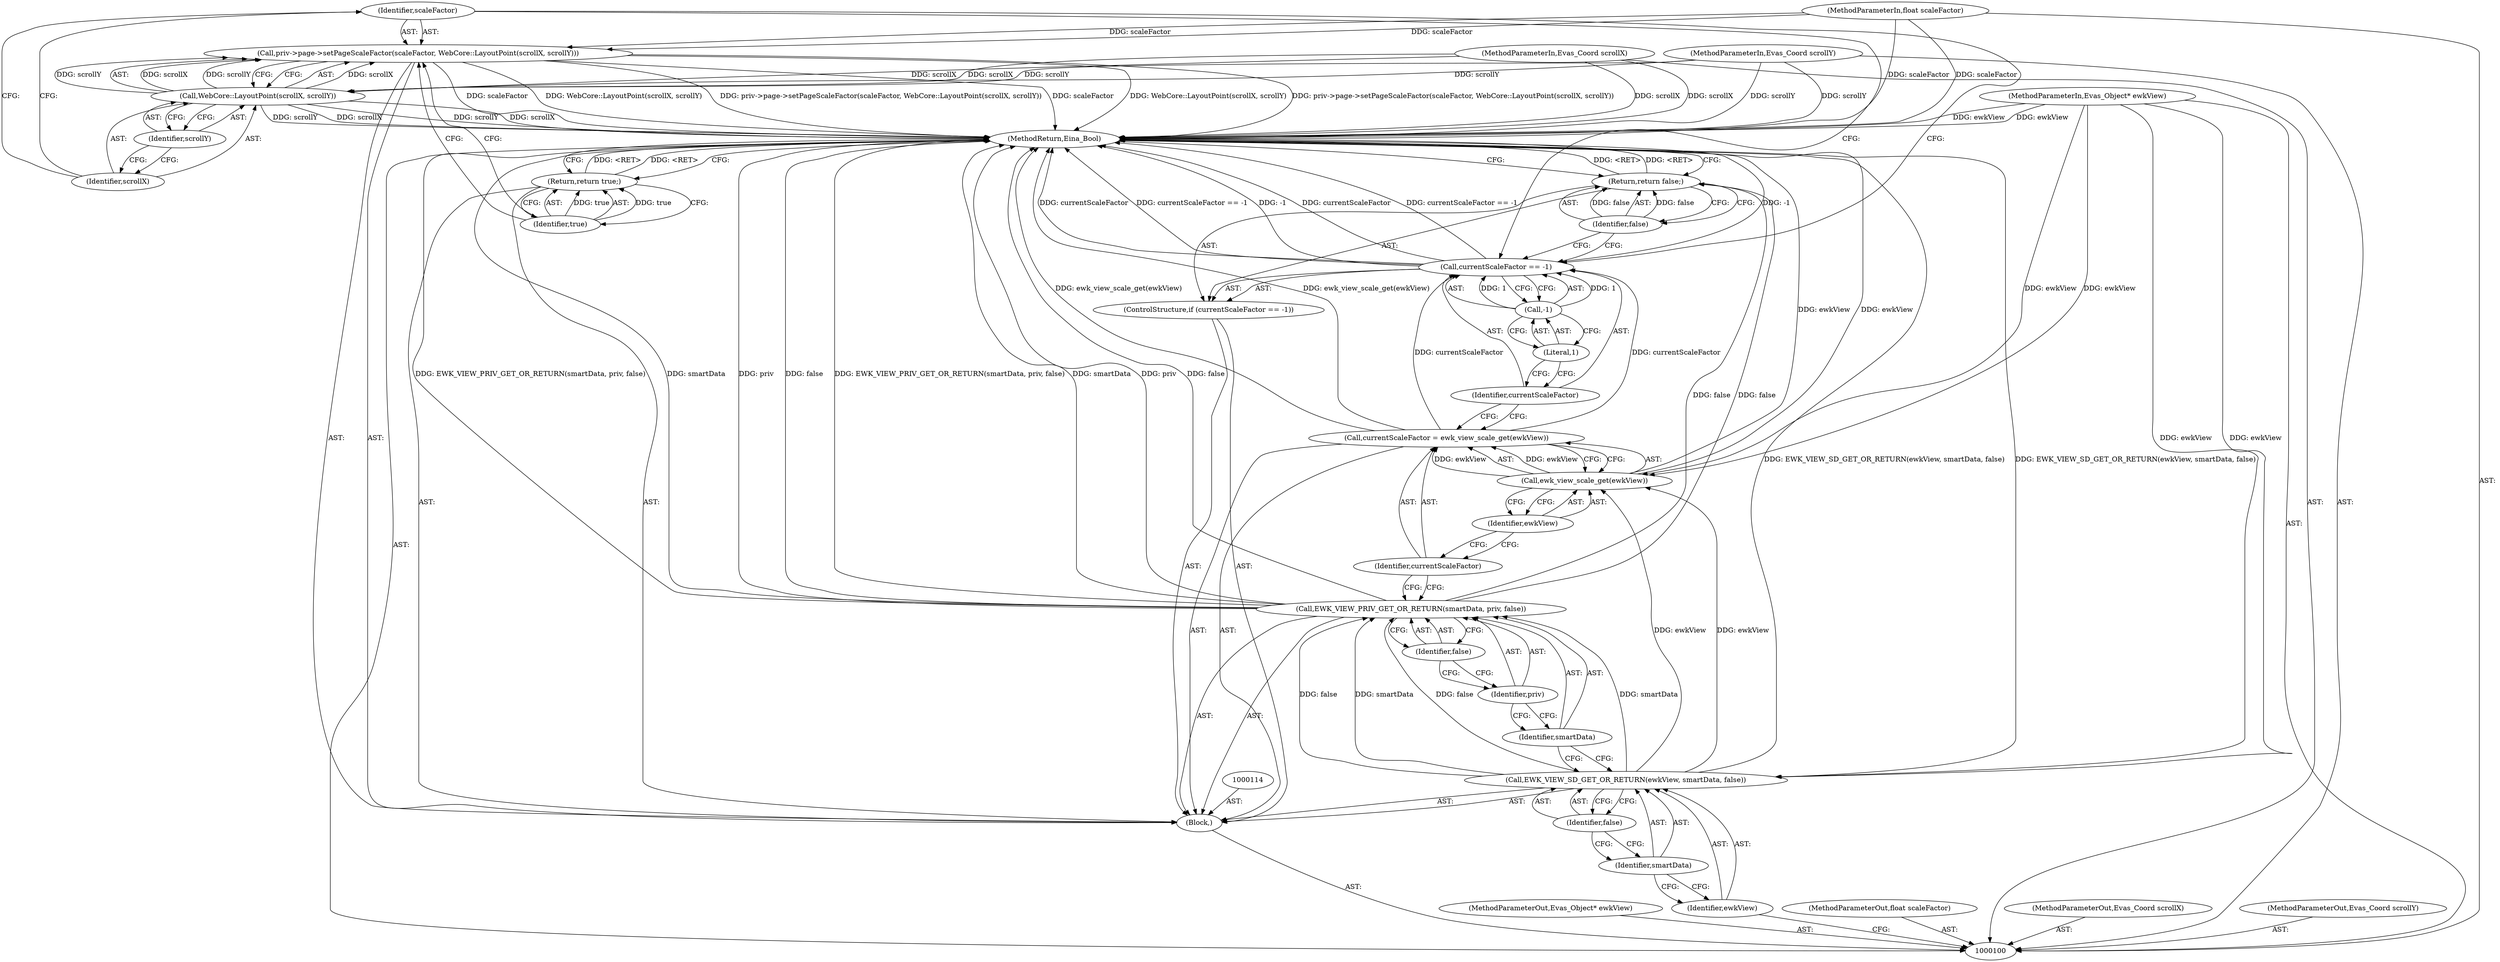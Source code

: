 digraph "0_Chrome_ec14f31eca3a51f665432973552ee575635132b3" {
"1000127" [label="(Identifier,scaleFactor)"];
"1000126" [label="(Call,priv->page->setPageScaleFactor(scaleFactor, WebCore::LayoutPoint(scrollX, scrollY)))"];
"1000128" [label="(Call,WebCore::LayoutPoint(scrollX, scrollY))"];
"1000129" [label="(Identifier,scrollX)"];
"1000130" [label="(Identifier,scrollY)"];
"1000132" [label="(Identifier,true)"];
"1000131" [label="(Return,return true;)"];
"1000133" [label="(MethodReturn,Eina_Bool)"];
"1000101" [label="(MethodParameterIn,Evas_Object* ewkView)"];
"1000182" [label="(MethodParameterOut,Evas_Object* ewkView)"];
"1000102" [label="(MethodParameterIn,float scaleFactor)"];
"1000183" [label="(MethodParameterOut,float scaleFactor)"];
"1000103" [label="(MethodParameterIn,Evas_Coord scrollX)"];
"1000184" [label="(MethodParameterOut,Evas_Coord scrollX)"];
"1000104" [label="(MethodParameterIn,Evas_Coord scrollY)"];
"1000185" [label="(MethodParameterOut,Evas_Coord scrollY)"];
"1000105" [label="(Block,)"];
"1000107" [label="(Identifier,ewkView)"];
"1000108" [label="(Identifier,smartData)"];
"1000106" [label="(Call,EWK_VIEW_SD_GET_OR_RETURN(ewkView, smartData, false))"];
"1000109" [label="(Identifier,false)"];
"1000111" [label="(Identifier,smartData)"];
"1000112" [label="(Identifier,priv)"];
"1000110" [label="(Call,EWK_VIEW_PRIV_GET_OR_RETURN(smartData, priv, false))"];
"1000113" [label="(Identifier,false)"];
"1000115" [label="(Call,currentScaleFactor = ewk_view_scale_get(ewkView))"];
"1000116" [label="(Identifier,currentScaleFactor)"];
"1000117" [label="(Call,ewk_view_scale_get(ewkView))"];
"1000118" [label="(Identifier,ewkView)"];
"1000122" [label="(Call,-1)"];
"1000123" [label="(Literal,1)"];
"1000119" [label="(ControlStructure,if (currentScaleFactor == -1))"];
"1000120" [label="(Call,currentScaleFactor == -1)"];
"1000121" [label="(Identifier,currentScaleFactor)"];
"1000125" [label="(Identifier,false)"];
"1000124" [label="(Return,return false;)"];
"1000127" -> "1000126"  [label="AST: "];
"1000127" -> "1000120"  [label="CFG: "];
"1000129" -> "1000127"  [label="CFG: "];
"1000126" -> "1000105"  [label="AST: "];
"1000126" -> "1000128"  [label="CFG: "];
"1000127" -> "1000126"  [label="AST: "];
"1000128" -> "1000126"  [label="AST: "];
"1000132" -> "1000126"  [label="CFG: "];
"1000126" -> "1000133"  [label="DDG: scaleFactor"];
"1000126" -> "1000133"  [label="DDG: WebCore::LayoutPoint(scrollX, scrollY)"];
"1000126" -> "1000133"  [label="DDG: priv->page->setPageScaleFactor(scaleFactor, WebCore::LayoutPoint(scrollX, scrollY))"];
"1000102" -> "1000126"  [label="DDG: scaleFactor"];
"1000128" -> "1000126"  [label="DDG: scrollX"];
"1000128" -> "1000126"  [label="DDG: scrollY"];
"1000128" -> "1000126"  [label="AST: "];
"1000128" -> "1000130"  [label="CFG: "];
"1000129" -> "1000128"  [label="AST: "];
"1000130" -> "1000128"  [label="AST: "];
"1000126" -> "1000128"  [label="CFG: "];
"1000128" -> "1000133"  [label="DDG: scrollY"];
"1000128" -> "1000133"  [label="DDG: scrollX"];
"1000128" -> "1000126"  [label="DDG: scrollX"];
"1000128" -> "1000126"  [label="DDG: scrollY"];
"1000103" -> "1000128"  [label="DDG: scrollX"];
"1000104" -> "1000128"  [label="DDG: scrollY"];
"1000129" -> "1000128"  [label="AST: "];
"1000129" -> "1000127"  [label="CFG: "];
"1000130" -> "1000129"  [label="CFG: "];
"1000130" -> "1000128"  [label="AST: "];
"1000130" -> "1000129"  [label="CFG: "];
"1000128" -> "1000130"  [label="CFG: "];
"1000132" -> "1000131"  [label="AST: "];
"1000132" -> "1000126"  [label="CFG: "];
"1000131" -> "1000132"  [label="CFG: "];
"1000132" -> "1000131"  [label="DDG: true"];
"1000131" -> "1000105"  [label="AST: "];
"1000131" -> "1000132"  [label="CFG: "];
"1000132" -> "1000131"  [label="AST: "];
"1000133" -> "1000131"  [label="CFG: "];
"1000131" -> "1000133"  [label="DDG: <RET>"];
"1000132" -> "1000131"  [label="DDG: true"];
"1000133" -> "1000100"  [label="AST: "];
"1000133" -> "1000124"  [label="CFG: "];
"1000133" -> "1000131"  [label="CFG: "];
"1000124" -> "1000133"  [label="DDG: <RET>"];
"1000115" -> "1000133"  [label="DDG: ewk_view_scale_get(ewkView)"];
"1000104" -> "1000133"  [label="DDG: scrollY"];
"1000126" -> "1000133"  [label="DDG: scaleFactor"];
"1000126" -> "1000133"  [label="DDG: WebCore::LayoutPoint(scrollX, scrollY)"];
"1000126" -> "1000133"  [label="DDG: priv->page->setPageScaleFactor(scaleFactor, WebCore::LayoutPoint(scrollX, scrollY))"];
"1000117" -> "1000133"  [label="DDG: ewkView"];
"1000120" -> "1000133"  [label="DDG: -1"];
"1000120" -> "1000133"  [label="DDG: currentScaleFactor"];
"1000120" -> "1000133"  [label="DDG: currentScaleFactor == -1"];
"1000110" -> "1000133"  [label="DDG: smartData"];
"1000110" -> "1000133"  [label="DDG: priv"];
"1000110" -> "1000133"  [label="DDG: false"];
"1000110" -> "1000133"  [label="DDG: EWK_VIEW_PRIV_GET_OR_RETURN(smartData, priv, false)"];
"1000106" -> "1000133"  [label="DDG: EWK_VIEW_SD_GET_OR_RETURN(ewkView, smartData, false)"];
"1000128" -> "1000133"  [label="DDG: scrollY"];
"1000128" -> "1000133"  [label="DDG: scrollX"];
"1000103" -> "1000133"  [label="DDG: scrollX"];
"1000102" -> "1000133"  [label="DDG: scaleFactor"];
"1000101" -> "1000133"  [label="DDG: ewkView"];
"1000131" -> "1000133"  [label="DDG: <RET>"];
"1000101" -> "1000100"  [label="AST: "];
"1000101" -> "1000133"  [label="DDG: ewkView"];
"1000101" -> "1000106"  [label="DDG: ewkView"];
"1000101" -> "1000117"  [label="DDG: ewkView"];
"1000182" -> "1000100"  [label="AST: "];
"1000102" -> "1000100"  [label="AST: "];
"1000102" -> "1000133"  [label="DDG: scaleFactor"];
"1000102" -> "1000126"  [label="DDG: scaleFactor"];
"1000183" -> "1000100"  [label="AST: "];
"1000103" -> "1000100"  [label="AST: "];
"1000103" -> "1000133"  [label="DDG: scrollX"];
"1000103" -> "1000128"  [label="DDG: scrollX"];
"1000184" -> "1000100"  [label="AST: "];
"1000104" -> "1000100"  [label="AST: "];
"1000104" -> "1000133"  [label="DDG: scrollY"];
"1000104" -> "1000128"  [label="DDG: scrollY"];
"1000185" -> "1000100"  [label="AST: "];
"1000105" -> "1000100"  [label="AST: "];
"1000106" -> "1000105"  [label="AST: "];
"1000110" -> "1000105"  [label="AST: "];
"1000114" -> "1000105"  [label="AST: "];
"1000115" -> "1000105"  [label="AST: "];
"1000119" -> "1000105"  [label="AST: "];
"1000126" -> "1000105"  [label="AST: "];
"1000131" -> "1000105"  [label="AST: "];
"1000107" -> "1000106"  [label="AST: "];
"1000107" -> "1000100"  [label="CFG: "];
"1000108" -> "1000107"  [label="CFG: "];
"1000108" -> "1000106"  [label="AST: "];
"1000108" -> "1000107"  [label="CFG: "];
"1000109" -> "1000108"  [label="CFG: "];
"1000106" -> "1000105"  [label="AST: "];
"1000106" -> "1000109"  [label="CFG: "];
"1000107" -> "1000106"  [label="AST: "];
"1000108" -> "1000106"  [label="AST: "];
"1000109" -> "1000106"  [label="AST: "];
"1000111" -> "1000106"  [label="CFG: "];
"1000106" -> "1000133"  [label="DDG: EWK_VIEW_SD_GET_OR_RETURN(ewkView, smartData, false)"];
"1000101" -> "1000106"  [label="DDG: ewkView"];
"1000106" -> "1000110"  [label="DDG: smartData"];
"1000106" -> "1000110"  [label="DDG: false"];
"1000106" -> "1000117"  [label="DDG: ewkView"];
"1000109" -> "1000106"  [label="AST: "];
"1000109" -> "1000108"  [label="CFG: "];
"1000106" -> "1000109"  [label="CFG: "];
"1000111" -> "1000110"  [label="AST: "];
"1000111" -> "1000106"  [label="CFG: "];
"1000112" -> "1000111"  [label="CFG: "];
"1000112" -> "1000110"  [label="AST: "];
"1000112" -> "1000111"  [label="CFG: "];
"1000113" -> "1000112"  [label="CFG: "];
"1000110" -> "1000105"  [label="AST: "];
"1000110" -> "1000113"  [label="CFG: "];
"1000111" -> "1000110"  [label="AST: "];
"1000112" -> "1000110"  [label="AST: "];
"1000113" -> "1000110"  [label="AST: "];
"1000116" -> "1000110"  [label="CFG: "];
"1000110" -> "1000133"  [label="DDG: smartData"];
"1000110" -> "1000133"  [label="DDG: priv"];
"1000110" -> "1000133"  [label="DDG: false"];
"1000110" -> "1000133"  [label="DDG: EWK_VIEW_PRIV_GET_OR_RETURN(smartData, priv, false)"];
"1000106" -> "1000110"  [label="DDG: smartData"];
"1000106" -> "1000110"  [label="DDG: false"];
"1000110" -> "1000124"  [label="DDG: false"];
"1000113" -> "1000110"  [label="AST: "];
"1000113" -> "1000112"  [label="CFG: "];
"1000110" -> "1000113"  [label="CFG: "];
"1000115" -> "1000105"  [label="AST: "];
"1000115" -> "1000117"  [label="CFG: "];
"1000116" -> "1000115"  [label="AST: "];
"1000117" -> "1000115"  [label="AST: "];
"1000121" -> "1000115"  [label="CFG: "];
"1000115" -> "1000133"  [label="DDG: ewk_view_scale_get(ewkView)"];
"1000117" -> "1000115"  [label="DDG: ewkView"];
"1000115" -> "1000120"  [label="DDG: currentScaleFactor"];
"1000116" -> "1000115"  [label="AST: "];
"1000116" -> "1000110"  [label="CFG: "];
"1000118" -> "1000116"  [label="CFG: "];
"1000117" -> "1000115"  [label="AST: "];
"1000117" -> "1000118"  [label="CFG: "];
"1000118" -> "1000117"  [label="AST: "];
"1000115" -> "1000117"  [label="CFG: "];
"1000117" -> "1000133"  [label="DDG: ewkView"];
"1000117" -> "1000115"  [label="DDG: ewkView"];
"1000106" -> "1000117"  [label="DDG: ewkView"];
"1000101" -> "1000117"  [label="DDG: ewkView"];
"1000118" -> "1000117"  [label="AST: "];
"1000118" -> "1000116"  [label="CFG: "];
"1000117" -> "1000118"  [label="CFG: "];
"1000122" -> "1000120"  [label="AST: "];
"1000122" -> "1000123"  [label="CFG: "];
"1000123" -> "1000122"  [label="AST: "];
"1000120" -> "1000122"  [label="CFG: "];
"1000122" -> "1000120"  [label="DDG: 1"];
"1000123" -> "1000122"  [label="AST: "];
"1000123" -> "1000121"  [label="CFG: "];
"1000122" -> "1000123"  [label="CFG: "];
"1000119" -> "1000105"  [label="AST: "];
"1000120" -> "1000119"  [label="AST: "];
"1000124" -> "1000119"  [label="AST: "];
"1000120" -> "1000119"  [label="AST: "];
"1000120" -> "1000122"  [label="CFG: "];
"1000121" -> "1000120"  [label="AST: "];
"1000122" -> "1000120"  [label="AST: "];
"1000125" -> "1000120"  [label="CFG: "];
"1000127" -> "1000120"  [label="CFG: "];
"1000120" -> "1000133"  [label="DDG: -1"];
"1000120" -> "1000133"  [label="DDG: currentScaleFactor"];
"1000120" -> "1000133"  [label="DDG: currentScaleFactor == -1"];
"1000115" -> "1000120"  [label="DDG: currentScaleFactor"];
"1000122" -> "1000120"  [label="DDG: 1"];
"1000121" -> "1000120"  [label="AST: "];
"1000121" -> "1000115"  [label="CFG: "];
"1000123" -> "1000121"  [label="CFG: "];
"1000125" -> "1000124"  [label="AST: "];
"1000125" -> "1000120"  [label="CFG: "];
"1000124" -> "1000125"  [label="CFG: "];
"1000125" -> "1000124"  [label="DDG: false"];
"1000124" -> "1000119"  [label="AST: "];
"1000124" -> "1000125"  [label="CFG: "];
"1000125" -> "1000124"  [label="AST: "];
"1000133" -> "1000124"  [label="CFG: "];
"1000124" -> "1000133"  [label="DDG: <RET>"];
"1000125" -> "1000124"  [label="DDG: false"];
"1000110" -> "1000124"  [label="DDG: false"];
}
